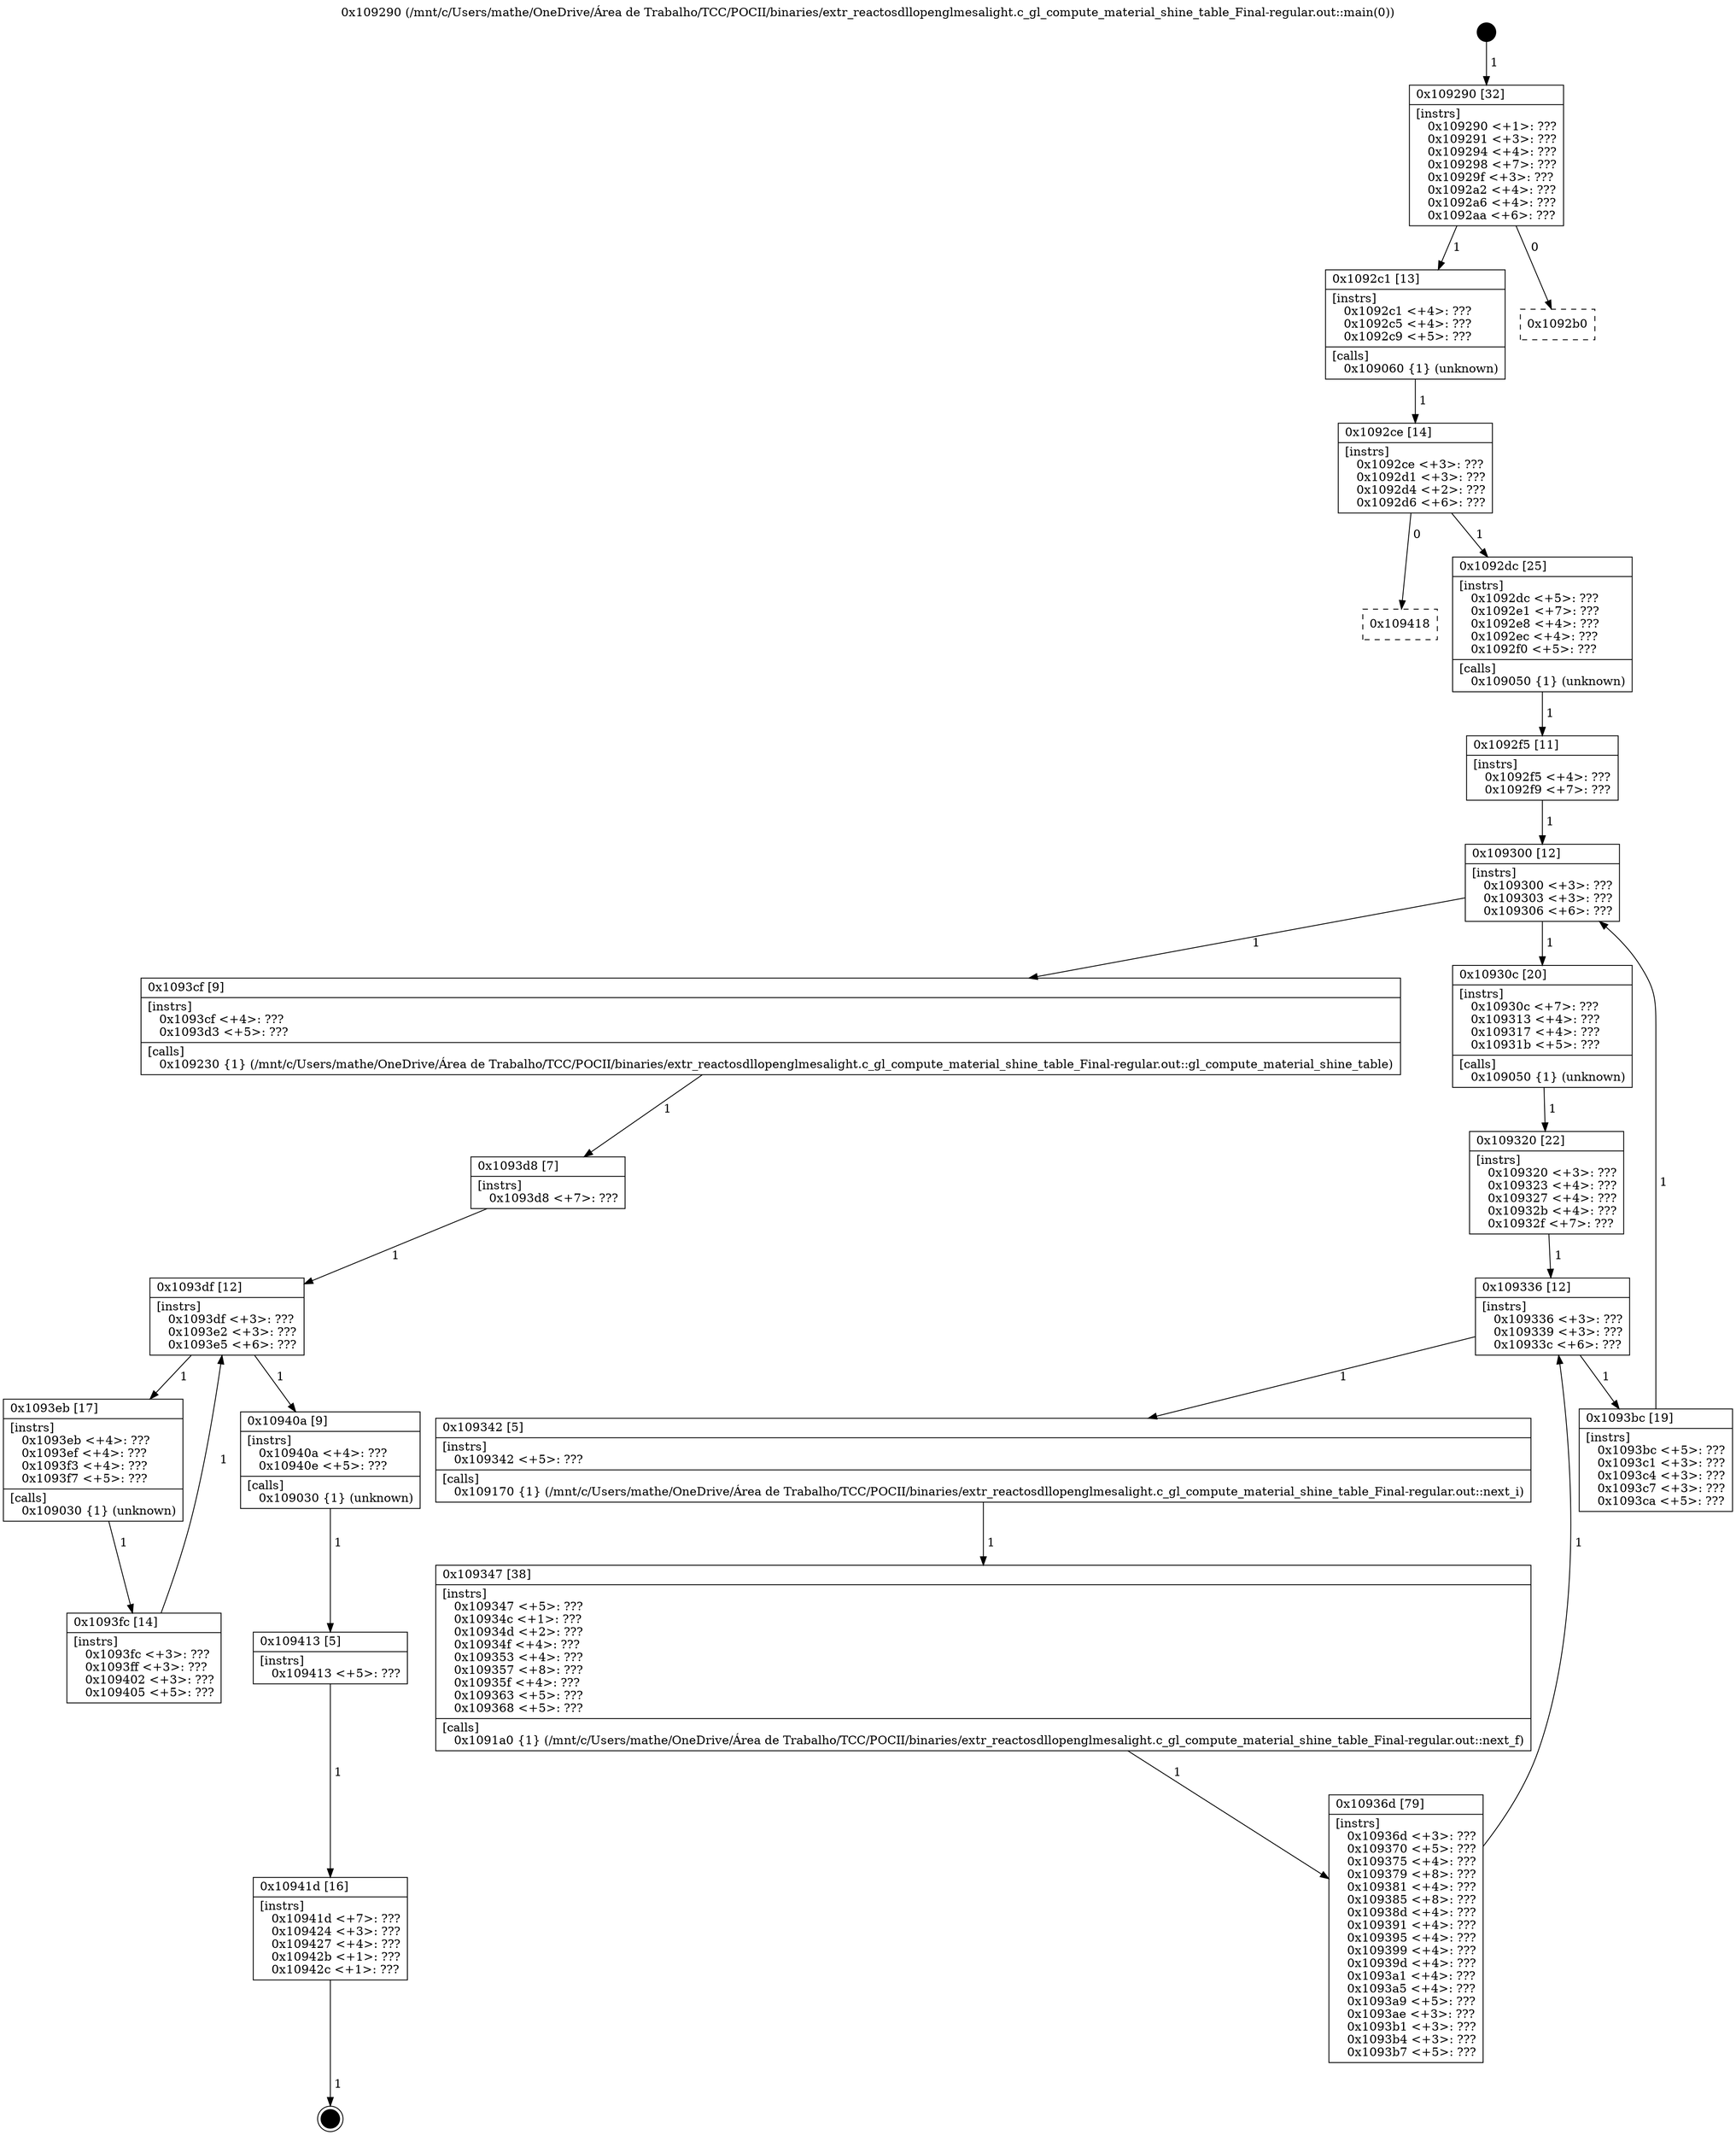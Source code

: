 digraph "0x109290" {
  label = "0x109290 (/mnt/c/Users/mathe/OneDrive/Área de Trabalho/TCC/POCII/binaries/extr_reactosdllopenglmesalight.c_gl_compute_material_shine_table_Final-regular.out::main(0))"
  labelloc = "t"
  node[shape=record]

  Entry [label="",width=0.3,height=0.3,shape=circle,fillcolor=black,style=filled]
  "0x109290" [label="{
     0x109290 [32]\l
     | [instrs]\l
     &nbsp;&nbsp;0x109290 \<+1\>: ???\l
     &nbsp;&nbsp;0x109291 \<+3\>: ???\l
     &nbsp;&nbsp;0x109294 \<+4\>: ???\l
     &nbsp;&nbsp;0x109298 \<+7\>: ???\l
     &nbsp;&nbsp;0x10929f \<+3\>: ???\l
     &nbsp;&nbsp;0x1092a2 \<+4\>: ???\l
     &nbsp;&nbsp;0x1092a6 \<+4\>: ???\l
     &nbsp;&nbsp;0x1092aa \<+6\>: ???\l
  }"]
  "0x1092c1" [label="{
     0x1092c1 [13]\l
     | [instrs]\l
     &nbsp;&nbsp;0x1092c1 \<+4\>: ???\l
     &nbsp;&nbsp;0x1092c5 \<+4\>: ???\l
     &nbsp;&nbsp;0x1092c9 \<+5\>: ???\l
     | [calls]\l
     &nbsp;&nbsp;0x109060 \{1\} (unknown)\l
  }"]
  "0x1092b0" [label="{
     0x1092b0\l
  }", style=dashed]
  "0x1092ce" [label="{
     0x1092ce [14]\l
     | [instrs]\l
     &nbsp;&nbsp;0x1092ce \<+3\>: ???\l
     &nbsp;&nbsp;0x1092d1 \<+3\>: ???\l
     &nbsp;&nbsp;0x1092d4 \<+2\>: ???\l
     &nbsp;&nbsp;0x1092d6 \<+6\>: ???\l
  }"]
  "0x109418" [label="{
     0x109418\l
  }", style=dashed]
  "0x1092dc" [label="{
     0x1092dc [25]\l
     | [instrs]\l
     &nbsp;&nbsp;0x1092dc \<+5\>: ???\l
     &nbsp;&nbsp;0x1092e1 \<+7\>: ???\l
     &nbsp;&nbsp;0x1092e8 \<+4\>: ???\l
     &nbsp;&nbsp;0x1092ec \<+4\>: ???\l
     &nbsp;&nbsp;0x1092f0 \<+5\>: ???\l
     | [calls]\l
     &nbsp;&nbsp;0x109050 \{1\} (unknown)\l
  }"]
  Exit [label="",width=0.3,height=0.3,shape=circle,fillcolor=black,style=filled,peripheries=2]
  "0x109300" [label="{
     0x109300 [12]\l
     | [instrs]\l
     &nbsp;&nbsp;0x109300 \<+3\>: ???\l
     &nbsp;&nbsp;0x109303 \<+3\>: ???\l
     &nbsp;&nbsp;0x109306 \<+6\>: ???\l
  }"]
  "0x1093cf" [label="{
     0x1093cf [9]\l
     | [instrs]\l
     &nbsp;&nbsp;0x1093cf \<+4\>: ???\l
     &nbsp;&nbsp;0x1093d3 \<+5\>: ???\l
     | [calls]\l
     &nbsp;&nbsp;0x109230 \{1\} (/mnt/c/Users/mathe/OneDrive/Área de Trabalho/TCC/POCII/binaries/extr_reactosdllopenglmesalight.c_gl_compute_material_shine_table_Final-regular.out::gl_compute_material_shine_table)\l
  }"]
  "0x10930c" [label="{
     0x10930c [20]\l
     | [instrs]\l
     &nbsp;&nbsp;0x10930c \<+7\>: ???\l
     &nbsp;&nbsp;0x109313 \<+4\>: ???\l
     &nbsp;&nbsp;0x109317 \<+4\>: ???\l
     &nbsp;&nbsp;0x10931b \<+5\>: ???\l
     | [calls]\l
     &nbsp;&nbsp;0x109050 \{1\} (unknown)\l
  }"]
  "0x109336" [label="{
     0x109336 [12]\l
     | [instrs]\l
     &nbsp;&nbsp;0x109336 \<+3\>: ???\l
     &nbsp;&nbsp;0x109339 \<+3\>: ???\l
     &nbsp;&nbsp;0x10933c \<+6\>: ???\l
  }"]
  "0x1093bc" [label="{
     0x1093bc [19]\l
     | [instrs]\l
     &nbsp;&nbsp;0x1093bc \<+5\>: ???\l
     &nbsp;&nbsp;0x1093c1 \<+3\>: ???\l
     &nbsp;&nbsp;0x1093c4 \<+3\>: ???\l
     &nbsp;&nbsp;0x1093c7 \<+3\>: ???\l
     &nbsp;&nbsp;0x1093ca \<+5\>: ???\l
  }"]
  "0x109342" [label="{
     0x109342 [5]\l
     | [instrs]\l
     &nbsp;&nbsp;0x109342 \<+5\>: ???\l
     | [calls]\l
     &nbsp;&nbsp;0x109170 \{1\} (/mnt/c/Users/mathe/OneDrive/Área de Trabalho/TCC/POCII/binaries/extr_reactosdllopenglmesalight.c_gl_compute_material_shine_table_Final-regular.out::next_i)\l
  }"]
  "0x109347" [label="{
     0x109347 [38]\l
     | [instrs]\l
     &nbsp;&nbsp;0x109347 \<+5\>: ???\l
     &nbsp;&nbsp;0x10934c \<+1\>: ???\l
     &nbsp;&nbsp;0x10934d \<+2\>: ???\l
     &nbsp;&nbsp;0x10934f \<+4\>: ???\l
     &nbsp;&nbsp;0x109353 \<+4\>: ???\l
     &nbsp;&nbsp;0x109357 \<+8\>: ???\l
     &nbsp;&nbsp;0x10935f \<+4\>: ???\l
     &nbsp;&nbsp;0x109363 \<+5\>: ???\l
     &nbsp;&nbsp;0x109368 \<+5\>: ???\l
     | [calls]\l
     &nbsp;&nbsp;0x1091a0 \{1\} (/mnt/c/Users/mathe/OneDrive/Área de Trabalho/TCC/POCII/binaries/extr_reactosdllopenglmesalight.c_gl_compute_material_shine_table_Final-regular.out::next_f)\l
  }"]
  "0x10936d" [label="{
     0x10936d [79]\l
     | [instrs]\l
     &nbsp;&nbsp;0x10936d \<+3\>: ???\l
     &nbsp;&nbsp;0x109370 \<+5\>: ???\l
     &nbsp;&nbsp;0x109375 \<+4\>: ???\l
     &nbsp;&nbsp;0x109379 \<+8\>: ???\l
     &nbsp;&nbsp;0x109381 \<+4\>: ???\l
     &nbsp;&nbsp;0x109385 \<+8\>: ???\l
     &nbsp;&nbsp;0x10938d \<+4\>: ???\l
     &nbsp;&nbsp;0x109391 \<+4\>: ???\l
     &nbsp;&nbsp;0x109395 \<+4\>: ???\l
     &nbsp;&nbsp;0x109399 \<+4\>: ???\l
     &nbsp;&nbsp;0x10939d \<+4\>: ???\l
     &nbsp;&nbsp;0x1093a1 \<+4\>: ???\l
     &nbsp;&nbsp;0x1093a5 \<+4\>: ???\l
     &nbsp;&nbsp;0x1093a9 \<+5\>: ???\l
     &nbsp;&nbsp;0x1093ae \<+3\>: ???\l
     &nbsp;&nbsp;0x1093b1 \<+3\>: ???\l
     &nbsp;&nbsp;0x1093b4 \<+3\>: ???\l
     &nbsp;&nbsp;0x1093b7 \<+5\>: ???\l
  }"]
  "0x109320" [label="{
     0x109320 [22]\l
     | [instrs]\l
     &nbsp;&nbsp;0x109320 \<+3\>: ???\l
     &nbsp;&nbsp;0x109323 \<+4\>: ???\l
     &nbsp;&nbsp;0x109327 \<+4\>: ???\l
     &nbsp;&nbsp;0x10932b \<+4\>: ???\l
     &nbsp;&nbsp;0x10932f \<+7\>: ???\l
  }"]
  "0x10941d" [label="{
     0x10941d [16]\l
     | [instrs]\l
     &nbsp;&nbsp;0x10941d \<+7\>: ???\l
     &nbsp;&nbsp;0x109424 \<+3\>: ???\l
     &nbsp;&nbsp;0x109427 \<+4\>: ???\l
     &nbsp;&nbsp;0x10942b \<+1\>: ???\l
     &nbsp;&nbsp;0x10942c \<+1\>: ???\l
  }"]
  "0x1092f5" [label="{
     0x1092f5 [11]\l
     | [instrs]\l
     &nbsp;&nbsp;0x1092f5 \<+4\>: ???\l
     &nbsp;&nbsp;0x1092f9 \<+7\>: ???\l
  }"]
  "0x1093df" [label="{
     0x1093df [12]\l
     | [instrs]\l
     &nbsp;&nbsp;0x1093df \<+3\>: ???\l
     &nbsp;&nbsp;0x1093e2 \<+3\>: ???\l
     &nbsp;&nbsp;0x1093e5 \<+6\>: ???\l
  }"]
  "0x10940a" [label="{
     0x10940a [9]\l
     | [instrs]\l
     &nbsp;&nbsp;0x10940a \<+4\>: ???\l
     &nbsp;&nbsp;0x10940e \<+5\>: ???\l
     | [calls]\l
     &nbsp;&nbsp;0x109030 \{1\} (unknown)\l
  }"]
  "0x1093eb" [label="{
     0x1093eb [17]\l
     | [instrs]\l
     &nbsp;&nbsp;0x1093eb \<+4\>: ???\l
     &nbsp;&nbsp;0x1093ef \<+4\>: ???\l
     &nbsp;&nbsp;0x1093f3 \<+4\>: ???\l
     &nbsp;&nbsp;0x1093f7 \<+5\>: ???\l
     | [calls]\l
     &nbsp;&nbsp;0x109030 \{1\} (unknown)\l
  }"]
  "0x1093fc" [label="{
     0x1093fc [14]\l
     | [instrs]\l
     &nbsp;&nbsp;0x1093fc \<+3\>: ???\l
     &nbsp;&nbsp;0x1093ff \<+3\>: ???\l
     &nbsp;&nbsp;0x109402 \<+3\>: ???\l
     &nbsp;&nbsp;0x109405 \<+5\>: ???\l
  }"]
  "0x1093d8" [label="{
     0x1093d8 [7]\l
     | [instrs]\l
     &nbsp;&nbsp;0x1093d8 \<+7\>: ???\l
  }"]
  "0x109413" [label="{
     0x109413 [5]\l
     | [instrs]\l
     &nbsp;&nbsp;0x109413 \<+5\>: ???\l
  }"]
  Entry -> "0x109290" [label=" 1"]
  "0x109290" -> "0x1092c1" [label=" 1"]
  "0x109290" -> "0x1092b0" [label=" 0"]
  "0x1092c1" -> "0x1092ce" [label=" 1"]
  "0x1092ce" -> "0x109418" [label=" 0"]
  "0x1092ce" -> "0x1092dc" [label=" 1"]
  "0x10941d" -> Exit [label=" 1"]
  "0x1092dc" -> "0x1092f5" [label=" 1"]
  "0x109300" -> "0x1093cf" [label=" 1"]
  "0x109300" -> "0x10930c" [label=" 1"]
  "0x10930c" -> "0x109320" [label=" 1"]
  "0x109336" -> "0x1093bc" [label=" 1"]
  "0x109336" -> "0x109342" [label=" 1"]
  "0x109342" -> "0x109347" [label=" 1"]
  "0x109347" -> "0x10936d" [label=" 1"]
  "0x109320" -> "0x109336" [label=" 1"]
  "0x10936d" -> "0x109336" [label=" 1"]
  "0x109413" -> "0x10941d" [label=" 1"]
  "0x1092f5" -> "0x109300" [label=" 1"]
  "0x1093bc" -> "0x109300" [label=" 1"]
  "0x1093cf" -> "0x1093d8" [label=" 1"]
  "0x1093df" -> "0x10940a" [label=" 1"]
  "0x1093df" -> "0x1093eb" [label=" 1"]
  "0x1093eb" -> "0x1093fc" [label=" 1"]
  "0x1093d8" -> "0x1093df" [label=" 1"]
  "0x1093fc" -> "0x1093df" [label=" 1"]
  "0x10940a" -> "0x109413" [label=" 1"]
}
